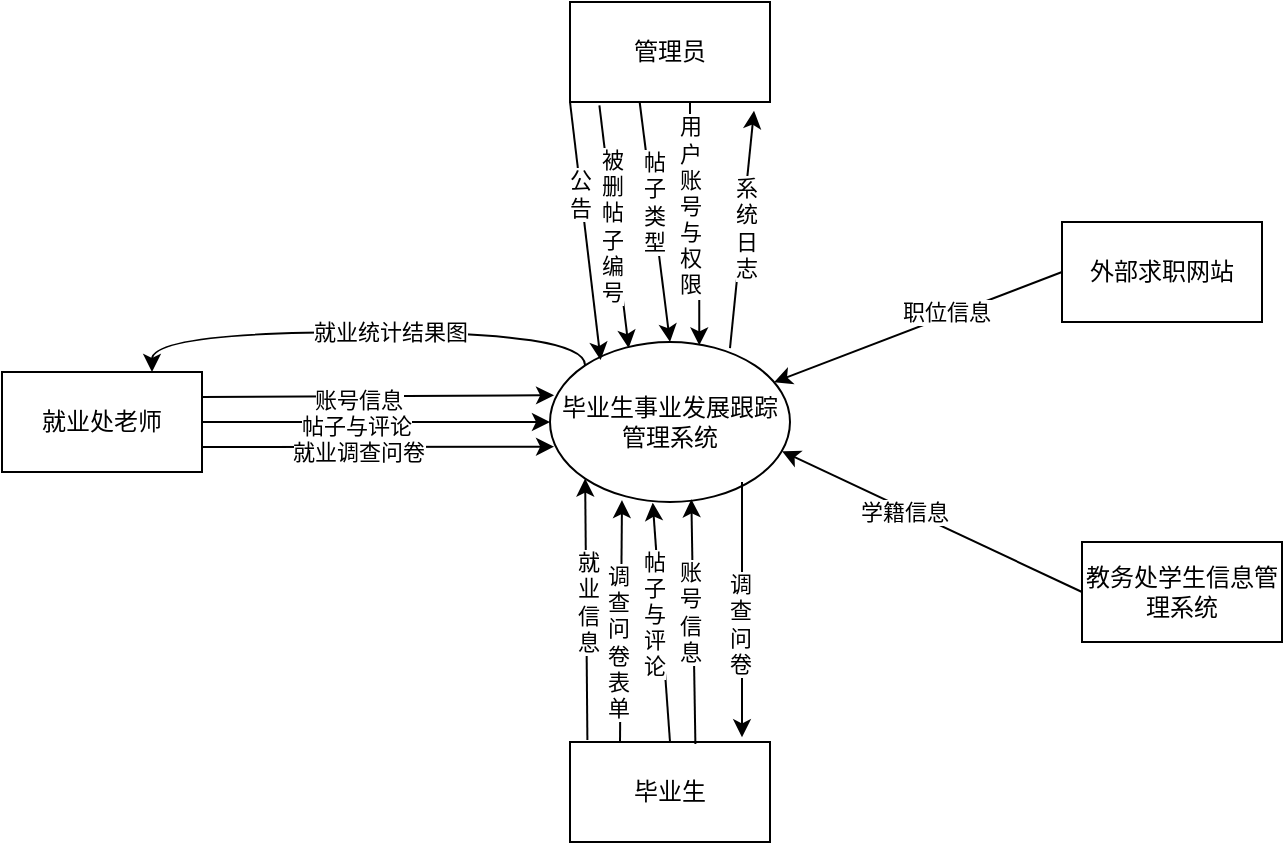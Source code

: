 <mxfile version="21.2.1" type="github">
  <diagram name="第 1 页" id="hyIfskZs2S4c6fV5rSHz">
    <mxGraphModel dx="1034" dy="477" grid="1" gridSize="10" guides="1" tooltips="1" connect="1" arrows="1" fold="1" page="1" pageScale="1" pageWidth="827" pageHeight="1169" math="0" shadow="0">
      <root>
        <mxCell id="0" />
        <mxCell id="1" parent="0" />
        <mxCell id="qAaUBKrTt6SAQdbjlX8T-52" style="edgeStyle=orthogonalEdgeStyle;rounded=0;orthogonalLoop=1;jettySize=auto;html=1;exitX=0;exitY=0;exitDx=0;exitDy=0;entryX=0.75;entryY=0;entryDx=0;entryDy=0;curved=1;" edge="1" parent="1" source="qAaUBKrTt6SAQdbjlX8T-18" target="qAaUBKrTt6SAQdbjlX8T-22">
          <mxGeometry relative="1" as="geometry">
            <Array as="points">
              <mxPoint x="372" y="205" />
              <mxPoint x="155" y="205" />
            </Array>
          </mxGeometry>
        </mxCell>
        <mxCell id="qAaUBKrTt6SAQdbjlX8T-53" value="就业统计结果图" style="edgeLabel;html=1;align=center;verticalAlign=middle;resizable=0;points=[];" vertex="1" connectable="0" parent="qAaUBKrTt6SAQdbjlX8T-52">
          <mxGeometry x="-0.095" relative="1" as="geometry">
            <mxPoint as="offset" />
          </mxGeometry>
        </mxCell>
        <mxCell id="qAaUBKrTt6SAQdbjlX8T-18" value="毕业生事业发展跟踪管理系统" style="shape=ellipse;html=1;dashed=0;whiteSpace=wrap;perimeter=ellipsePerimeter;" vertex="1" parent="1">
          <mxGeometry x="354" y="210" width="120" height="80" as="geometry" />
        </mxCell>
        <mxCell id="qAaUBKrTt6SAQdbjlX8T-57" style="rounded=0;orthogonalLoop=1;jettySize=auto;html=1;exitX=0.087;exitY=-0.02;exitDx=0;exitDy=0;entryX=0;entryY=1;entryDx=0;entryDy=0;exitPerimeter=0;" edge="1" parent="1" source="qAaUBKrTt6SAQdbjlX8T-19" target="qAaUBKrTt6SAQdbjlX8T-18">
          <mxGeometry relative="1" as="geometry" />
        </mxCell>
        <mxCell id="qAaUBKrTt6SAQdbjlX8T-58" value="就&lt;br&gt;业&lt;br&gt;信&lt;br&gt;息" style="edgeLabel;html=1;align=center;verticalAlign=middle;resizable=0;points=[];" vertex="1" connectable="0" parent="qAaUBKrTt6SAQdbjlX8T-57">
          <mxGeometry x="0.178" y="-1" relative="1" as="geometry">
            <mxPoint y="8" as="offset" />
          </mxGeometry>
        </mxCell>
        <mxCell id="qAaUBKrTt6SAQdbjlX8T-19" value="毕业生" style="html=1;dashed=0;whiteSpace=wrap;" vertex="1" parent="1">
          <mxGeometry x="364" y="410" width="100" height="50" as="geometry" />
        </mxCell>
        <mxCell id="qAaUBKrTt6SAQdbjlX8T-20" style="rounded=0;orthogonalLoop=1;jettySize=auto;html=1;exitX=1;exitY=0.25;exitDx=0;exitDy=0;entryX=0.017;entryY=0.333;entryDx=0;entryDy=0;entryPerimeter=0;" edge="1" parent="1" source="qAaUBKrTt6SAQdbjlX8T-22" target="qAaUBKrTt6SAQdbjlX8T-18">
          <mxGeometry relative="1" as="geometry" />
        </mxCell>
        <mxCell id="qAaUBKrTt6SAQdbjlX8T-46" value="账号信息" style="edgeLabel;html=1;align=center;verticalAlign=middle;resizable=0;points=[];" vertex="1" connectable="0" parent="qAaUBKrTt6SAQdbjlX8T-20">
          <mxGeometry x="-0.122" y="-2" relative="1" as="geometry">
            <mxPoint as="offset" />
          </mxGeometry>
        </mxCell>
        <mxCell id="qAaUBKrTt6SAQdbjlX8T-22" value="就业处老师" style="html=1;dashed=0;whiteSpace=wrap;" vertex="1" parent="1">
          <mxGeometry x="80" y="225" width="100" height="50" as="geometry" />
        </mxCell>
        <mxCell id="qAaUBKrTt6SAQdbjlX8T-23" style="edgeStyle=orthogonalEdgeStyle;rounded=0;orthogonalLoop=1;jettySize=auto;html=1;entryX=0.622;entryY=0.021;entryDx=0;entryDy=0;entryPerimeter=0;exitX=0.6;exitY=0.98;exitDx=0;exitDy=0;exitPerimeter=0;" edge="1" parent="1" source="qAaUBKrTt6SAQdbjlX8T-24" target="qAaUBKrTt6SAQdbjlX8T-18">
          <mxGeometry relative="1" as="geometry">
            <mxPoint x="430" y="90" as="sourcePoint" />
          </mxGeometry>
        </mxCell>
        <mxCell id="qAaUBKrTt6SAQdbjlX8T-31" value="用&lt;br&gt;户&lt;br&gt;账&lt;br&gt;号&lt;br&gt;与&lt;br&gt;权&lt;br&gt;限" style="edgeLabel;html=1;align=center;verticalAlign=middle;resizable=0;points=[];" vertex="1" connectable="0" parent="qAaUBKrTt6SAQdbjlX8T-23">
          <mxGeometry x="-0.309" y="-1" relative="1" as="geometry">
            <mxPoint x="1" y="9" as="offset" />
          </mxGeometry>
        </mxCell>
        <mxCell id="qAaUBKrTt6SAQdbjlX8T-33" style="rounded=0;orthogonalLoop=1;jettySize=auto;html=1;entryX=0.5;entryY=0;entryDx=0;entryDy=0;exitX=0.347;exitY=0.98;exitDx=0;exitDy=0;exitPerimeter=0;" edge="1" parent="1" source="qAaUBKrTt6SAQdbjlX8T-24" target="qAaUBKrTt6SAQdbjlX8T-18">
          <mxGeometry relative="1" as="geometry">
            <mxPoint x="410" y="90" as="sourcePoint" />
          </mxGeometry>
        </mxCell>
        <mxCell id="qAaUBKrTt6SAQdbjlX8T-34" value="帖&lt;br&gt;子&lt;br&gt;类&lt;br&gt;型" style="edgeLabel;html=1;align=center;verticalAlign=middle;resizable=0;points=[];" vertex="1" connectable="0" parent="qAaUBKrTt6SAQdbjlX8T-33">
          <mxGeometry x="-0.184" y="1" relative="1" as="geometry">
            <mxPoint y="1" as="offset" />
          </mxGeometry>
        </mxCell>
        <mxCell id="qAaUBKrTt6SAQdbjlX8T-35" style="rounded=0;orthogonalLoop=1;jettySize=auto;html=1;entryX=0.328;entryY=0.038;entryDx=0;entryDy=0;entryPerimeter=0;exitX=0.147;exitY=1.033;exitDx=0;exitDy=0;exitPerimeter=0;" edge="1" parent="1" source="qAaUBKrTt6SAQdbjlX8T-24" target="qAaUBKrTt6SAQdbjlX8T-18">
          <mxGeometry relative="1" as="geometry">
            <mxPoint x="370" y="90" as="sourcePoint" />
          </mxGeometry>
        </mxCell>
        <mxCell id="qAaUBKrTt6SAQdbjlX8T-36" value="被&lt;br&gt;删&lt;br&gt;帖&lt;br&gt;子&lt;br&gt;编&lt;br&gt;号" style="edgeLabel;html=1;align=center;verticalAlign=middle;resizable=0;points=[];" vertex="1" connectable="0" parent="qAaUBKrTt6SAQdbjlX8T-35">
          <mxGeometry x="-0.237" relative="1" as="geometry">
            <mxPoint y="14" as="offset" />
          </mxGeometry>
        </mxCell>
        <mxCell id="qAaUBKrTt6SAQdbjlX8T-61" style="rounded=0;orthogonalLoop=1;jettySize=auto;html=1;exitX=0;exitY=1;exitDx=0;exitDy=0;entryX=0.211;entryY=0.113;entryDx=0;entryDy=0;entryPerimeter=0;" edge="1" parent="1" source="qAaUBKrTt6SAQdbjlX8T-24" target="qAaUBKrTt6SAQdbjlX8T-18">
          <mxGeometry relative="1" as="geometry" />
        </mxCell>
        <mxCell id="qAaUBKrTt6SAQdbjlX8T-62" value="公&lt;br&gt;告" style="edgeLabel;html=1;align=center;verticalAlign=middle;resizable=0;points=[];" vertex="1" connectable="0" parent="qAaUBKrTt6SAQdbjlX8T-61">
          <mxGeometry x="-0.294" y="-1" relative="1" as="geometry">
            <mxPoint as="offset" />
          </mxGeometry>
        </mxCell>
        <mxCell id="qAaUBKrTt6SAQdbjlX8T-24" value="管理员" style="html=1;dashed=0;whiteSpace=wrap;" vertex="1" parent="1">
          <mxGeometry x="364" y="40" width="100" height="50" as="geometry" />
        </mxCell>
        <mxCell id="qAaUBKrTt6SAQdbjlX8T-25" style="rounded=0;orthogonalLoop=1;jettySize=auto;html=1;exitX=0;exitY=0.5;exitDx=0;exitDy=0;entryX=0.967;entryY=0.683;entryDx=0;entryDy=0;entryPerimeter=0;" edge="1" parent="1" source="qAaUBKrTt6SAQdbjlX8T-26" target="qAaUBKrTt6SAQdbjlX8T-18">
          <mxGeometry relative="1" as="geometry" />
        </mxCell>
        <mxCell id="qAaUBKrTt6SAQdbjlX8T-44" value="学籍信息" style="edgeLabel;html=1;align=center;verticalAlign=middle;resizable=0;points=[];" vertex="1" connectable="0" parent="qAaUBKrTt6SAQdbjlX8T-25">
          <mxGeometry x="0.182" y="2" relative="1" as="geometry">
            <mxPoint as="offset" />
          </mxGeometry>
        </mxCell>
        <mxCell id="qAaUBKrTt6SAQdbjlX8T-26" value="教务处学生信息管理系统" style="html=1;dashed=0;whiteSpace=wrap;" vertex="1" parent="1">
          <mxGeometry x="620" y="310" width="100" height="50" as="geometry" />
        </mxCell>
        <mxCell id="qAaUBKrTt6SAQdbjlX8T-27" style="rounded=0;orthogonalLoop=1;jettySize=auto;html=1;exitX=0;exitY=0.5;exitDx=0;exitDy=0;" edge="1" parent="1" source="qAaUBKrTt6SAQdbjlX8T-28" target="qAaUBKrTt6SAQdbjlX8T-18">
          <mxGeometry relative="1" as="geometry" />
        </mxCell>
        <mxCell id="qAaUBKrTt6SAQdbjlX8T-45" value="职位信息" style="edgeLabel;html=1;align=center;verticalAlign=middle;resizable=0;points=[];" vertex="1" connectable="0" parent="qAaUBKrTt6SAQdbjlX8T-27">
          <mxGeometry x="-0.2" y="-2" relative="1" as="geometry">
            <mxPoint as="offset" />
          </mxGeometry>
        </mxCell>
        <mxCell id="qAaUBKrTt6SAQdbjlX8T-28" value="外部求职网站" style="html=1;dashed=0;whiteSpace=wrap;" vertex="1" parent="1">
          <mxGeometry x="610" y="150" width="100" height="50" as="geometry" />
        </mxCell>
        <mxCell id="qAaUBKrTt6SAQdbjlX8T-29" style="rounded=0;orthogonalLoop=1;jettySize=auto;html=1;entryX=0.589;entryY=0.983;entryDx=0;entryDy=0;entryPerimeter=0;exitX=0.627;exitY=0.02;exitDx=0;exitDy=0;exitPerimeter=0;" edge="1" parent="1" target="qAaUBKrTt6SAQdbjlX8T-18" source="qAaUBKrTt6SAQdbjlX8T-19">
          <mxGeometry relative="1" as="geometry">
            <mxPoint x="425" y="261" as="sourcePoint" />
            <mxPoint x="425" y="220" as="targetPoint" />
          </mxGeometry>
        </mxCell>
        <mxCell id="qAaUBKrTt6SAQdbjlX8T-38" value="账&lt;br&gt;号&lt;br&gt;信&lt;br&gt;息" style="edgeLabel;html=1;align=center;verticalAlign=middle;resizable=0;points=[];" vertex="1" connectable="0" parent="qAaUBKrTt6SAQdbjlX8T-29">
          <mxGeometry x="0.343" y="2" relative="1" as="geometry">
            <mxPoint y="16" as="offset" />
          </mxGeometry>
        </mxCell>
        <mxCell id="qAaUBKrTt6SAQdbjlX8T-30" style="rounded=0;orthogonalLoop=1;jettySize=auto;html=1;exitX=0.75;exitY=0.038;exitDx=0;exitDy=0;exitPerimeter=0;entryX=0.92;entryY=1.087;entryDx=0;entryDy=0;entryPerimeter=0;" edge="1" parent="1" source="qAaUBKrTt6SAQdbjlX8T-18" target="qAaUBKrTt6SAQdbjlX8T-24">
          <mxGeometry relative="1" as="geometry">
            <mxPoint x="434.96" y="210.64" as="sourcePoint" />
            <mxPoint x="435" y="90" as="targetPoint" />
          </mxGeometry>
        </mxCell>
        <mxCell id="qAaUBKrTt6SAQdbjlX8T-32" value="系&lt;br&gt;统&lt;br&gt;日&lt;br&gt;志" style="edgeLabel;html=1;align=center;verticalAlign=middle;resizable=0;points=[];" vertex="1" connectable="0" parent="qAaUBKrTt6SAQdbjlX8T-30">
          <mxGeometry x="0.43" y="1" relative="1" as="geometry">
            <mxPoint y="25" as="offset" />
          </mxGeometry>
        </mxCell>
        <mxCell id="qAaUBKrTt6SAQdbjlX8T-37" style="rounded=0;orthogonalLoop=1;jettySize=auto;html=1;entryX=0.86;entryY=-0.047;entryDx=0;entryDy=0;entryPerimeter=0;" edge="1" parent="1" target="qAaUBKrTt6SAQdbjlX8T-19">
          <mxGeometry relative="1" as="geometry">
            <mxPoint x="450" y="280" as="sourcePoint" />
            <mxPoint x="440" y="380" as="targetPoint" />
          </mxGeometry>
        </mxCell>
        <mxCell id="qAaUBKrTt6SAQdbjlX8T-43" value="调&lt;br&gt;查&lt;br&gt;问&lt;br&gt;卷" style="edgeLabel;html=1;align=center;verticalAlign=middle;resizable=0;points=[];" vertex="1" connectable="0" parent="qAaUBKrTt6SAQdbjlX8T-37">
          <mxGeometry x="-0.2" y="-1" relative="1" as="geometry">
            <mxPoint y="20" as="offset" />
          </mxGeometry>
        </mxCell>
        <mxCell id="qAaUBKrTt6SAQdbjlX8T-39" style="rounded=0;orthogonalLoop=1;jettySize=auto;html=1;entryX=0.428;entryY=1.004;entryDx=0;entryDy=0;entryPerimeter=0;exitX=0.5;exitY=0;exitDx=0;exitDy=0;" edge="1" parent="1" source="qAaUBKrTt6SAQdbjlX8T-19" target="qAaUBKrTt6SAQdbjlX8T-18">
          <mxGeometry relative="1" as="geometry">
            <mxPoint x="412" y="382" as="sourcePoint" />
            <mxPoint x="410" y="290" as="targetPoint" />
          </mxGeometry>
        </mxCell>
        <mxCell id="qAaUBKrTt6SAQdbjlX8T-40" value="帖&lt;br&gt;子&lt;br&gt;与&lt;br&gt;评&lt;br&gt;论" style="edgeLabel;html=1;align=center;verticalAlign=middle;resizable=0;points=[];" vertex="1" connectable="0" parent="qAaUBKrTt6SAQdbjlX8T-39">
          <mxGeometry x="0.343" y="2" relative="1" as="geometry">
            <mxPoint y="16" as="offset" />
          </mxGeometry>
        </mxCell>
        <mxCell id="qAaUBKrTt6SAQdbjlX8T-41" style="rounded=0;orthogonalLoop=1;jettySize=auto;html=1;entryX=0.3;entryY=0.988;entryDx=0;entryDy=0;entryPerimeter=0;exitX=0.25;exitY=0;exitDx=0;exitDy=0;" edge="1" parent="1" source="qAaUBKrTt6SAQdbjlX8T-19" target="qAaUBKrTt6SAQdbjlX8T-18">
          <mxGeometry relative="1" as="geometry">
            <mxPoint x="399" y="410" as="sourcePoint" />
            <mxPoint x="390" y="290" as="targetPoint" />
          </mxGeometry>
        </mxCell>
        <mxCell id="qAaUBKrTt6SAQdbjlX8T-42" value="调&lt;br&gt;查&lt;br&gt;问&lt;br&gt;卷&lt;br&gt;表&lt;br&gt;单" style="edgeLabel;html=1;align=center;verticalAlign=middle;resizable=0;points=[];" vertex="1" connectable="0" parent="qAaUBKrTt6SAQdbjlX8T-41">
          <mxGeometry x="0.343" y="2" relative="1" as="geometry">
            <mxPoint y="31" as="offset" />
          </mxGeometry>
        </mxCell>
        <mxCell id="qAaUBKrTt6SAQdbjlX8T-47" style="rounded=0;orthogonalLoop=1;jettySize=auto;html=1;exitX=1;exitY=0.5;exitDx=0;exitDy=0;entryX=0;entryY=0.5;entryDx=0;entryDy=0;" edge="1" parent="1" source="qAaUBKrTt6SAQdbjlX8T-22" target="qAaUBKrTt6SAQdbjlX8T-18">
          <mxGeometry relative="1" as="geometry">
            <mxPoint x="178" y="261" as="sourcePoint" />
            <mxPoint x="364" y="260" as="targetPoint" />
          </mxGeometry>
        </mxCell>
        <mxCell id="qAaUBKrTt6SAQdbjlX8T-48" value="帖子与评论" style="edgeLabel;html=1;align=center;verticalAlign=middle;resizable=0;points=[];" vertex="1" connectable="0" parent="qAaUBKrTt6SAQdbjlX8T-47">
          <mxGeometry x="-0.122" y="-2" relative="1" as="geometry">
            <mxPoint as="offset" />
          </mxGeometry>
        </mxCell>
        <mxCell id="qAaUBKrTt6SAQdbjlX8T-49" style="rounded=0;orthogonalLoop=1;jettySize=auto;html=1;exitX=1;exitY=0.75;exitDx=0;exitDy=0;entryX=0.017;entryY=0.654;entryDx=0;entryDy=0;entryPerimeter=0;" edge="1" parent="1" source="qAaUBKrTt6SAQdbjlX8T-22" target="qAaUBKrTt6SAQdbjlX8T-18">
          <mxGeometry relative="1" as="geometry">
            <mxPoint x="178" y="261" as="sourcePoint" />
            <mxPoint x="364" y="260" as="targetPoint" />
          </mxGeometry>
        </mxCell>
        <mxCell id="qAaUBKrTt6SAQdbjlX8T-50" value="就业调查问卷" style="edgeLabel;html=1;align=center;verticalAlign=middle;resizable=0;points=[];" vertex="1" connectable="0" parent="qAaUBKrTt6SAQdbjlX8T-49">
          <mxGeometry x="-0.122" y="-2" relative="1" as="geometry">
            <mxPoint as="offset" />
          </mxGeometry>
        </mxCell>
      </root>
    </mxGraphModel>
  </diagram>
</mxfile>
